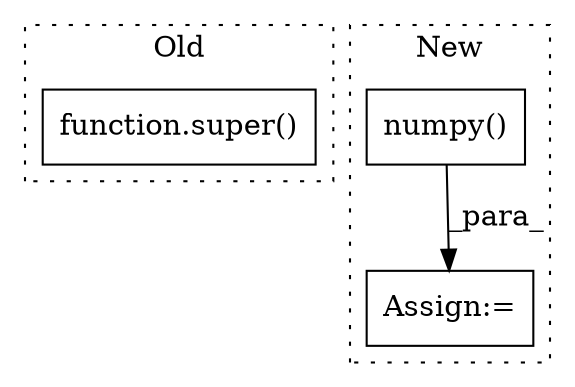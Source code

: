 digraph G {
subgraph cluster0 {
1 [label="function.super()" a="75" s="5016" l="7" shape="box"];
label = "Old";
style="dotted";
}
subgraph cluster1 {
2 [label="numpy()" a="75" s="11255" l="27" shape="box"];
3 [label="Assign:=" a="68" s="11130" l="18" shape="box"];
label = "New";
style="dotted";
}
2 -> 3 [label="_para_"];
}